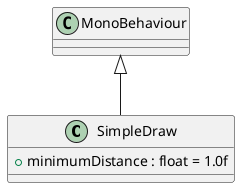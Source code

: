 @startuml
class SimpleDraw {
    + minimumDistance : float = 1.0f
}
MonoBehaviour <|-- SimpleDraw
@enduml
